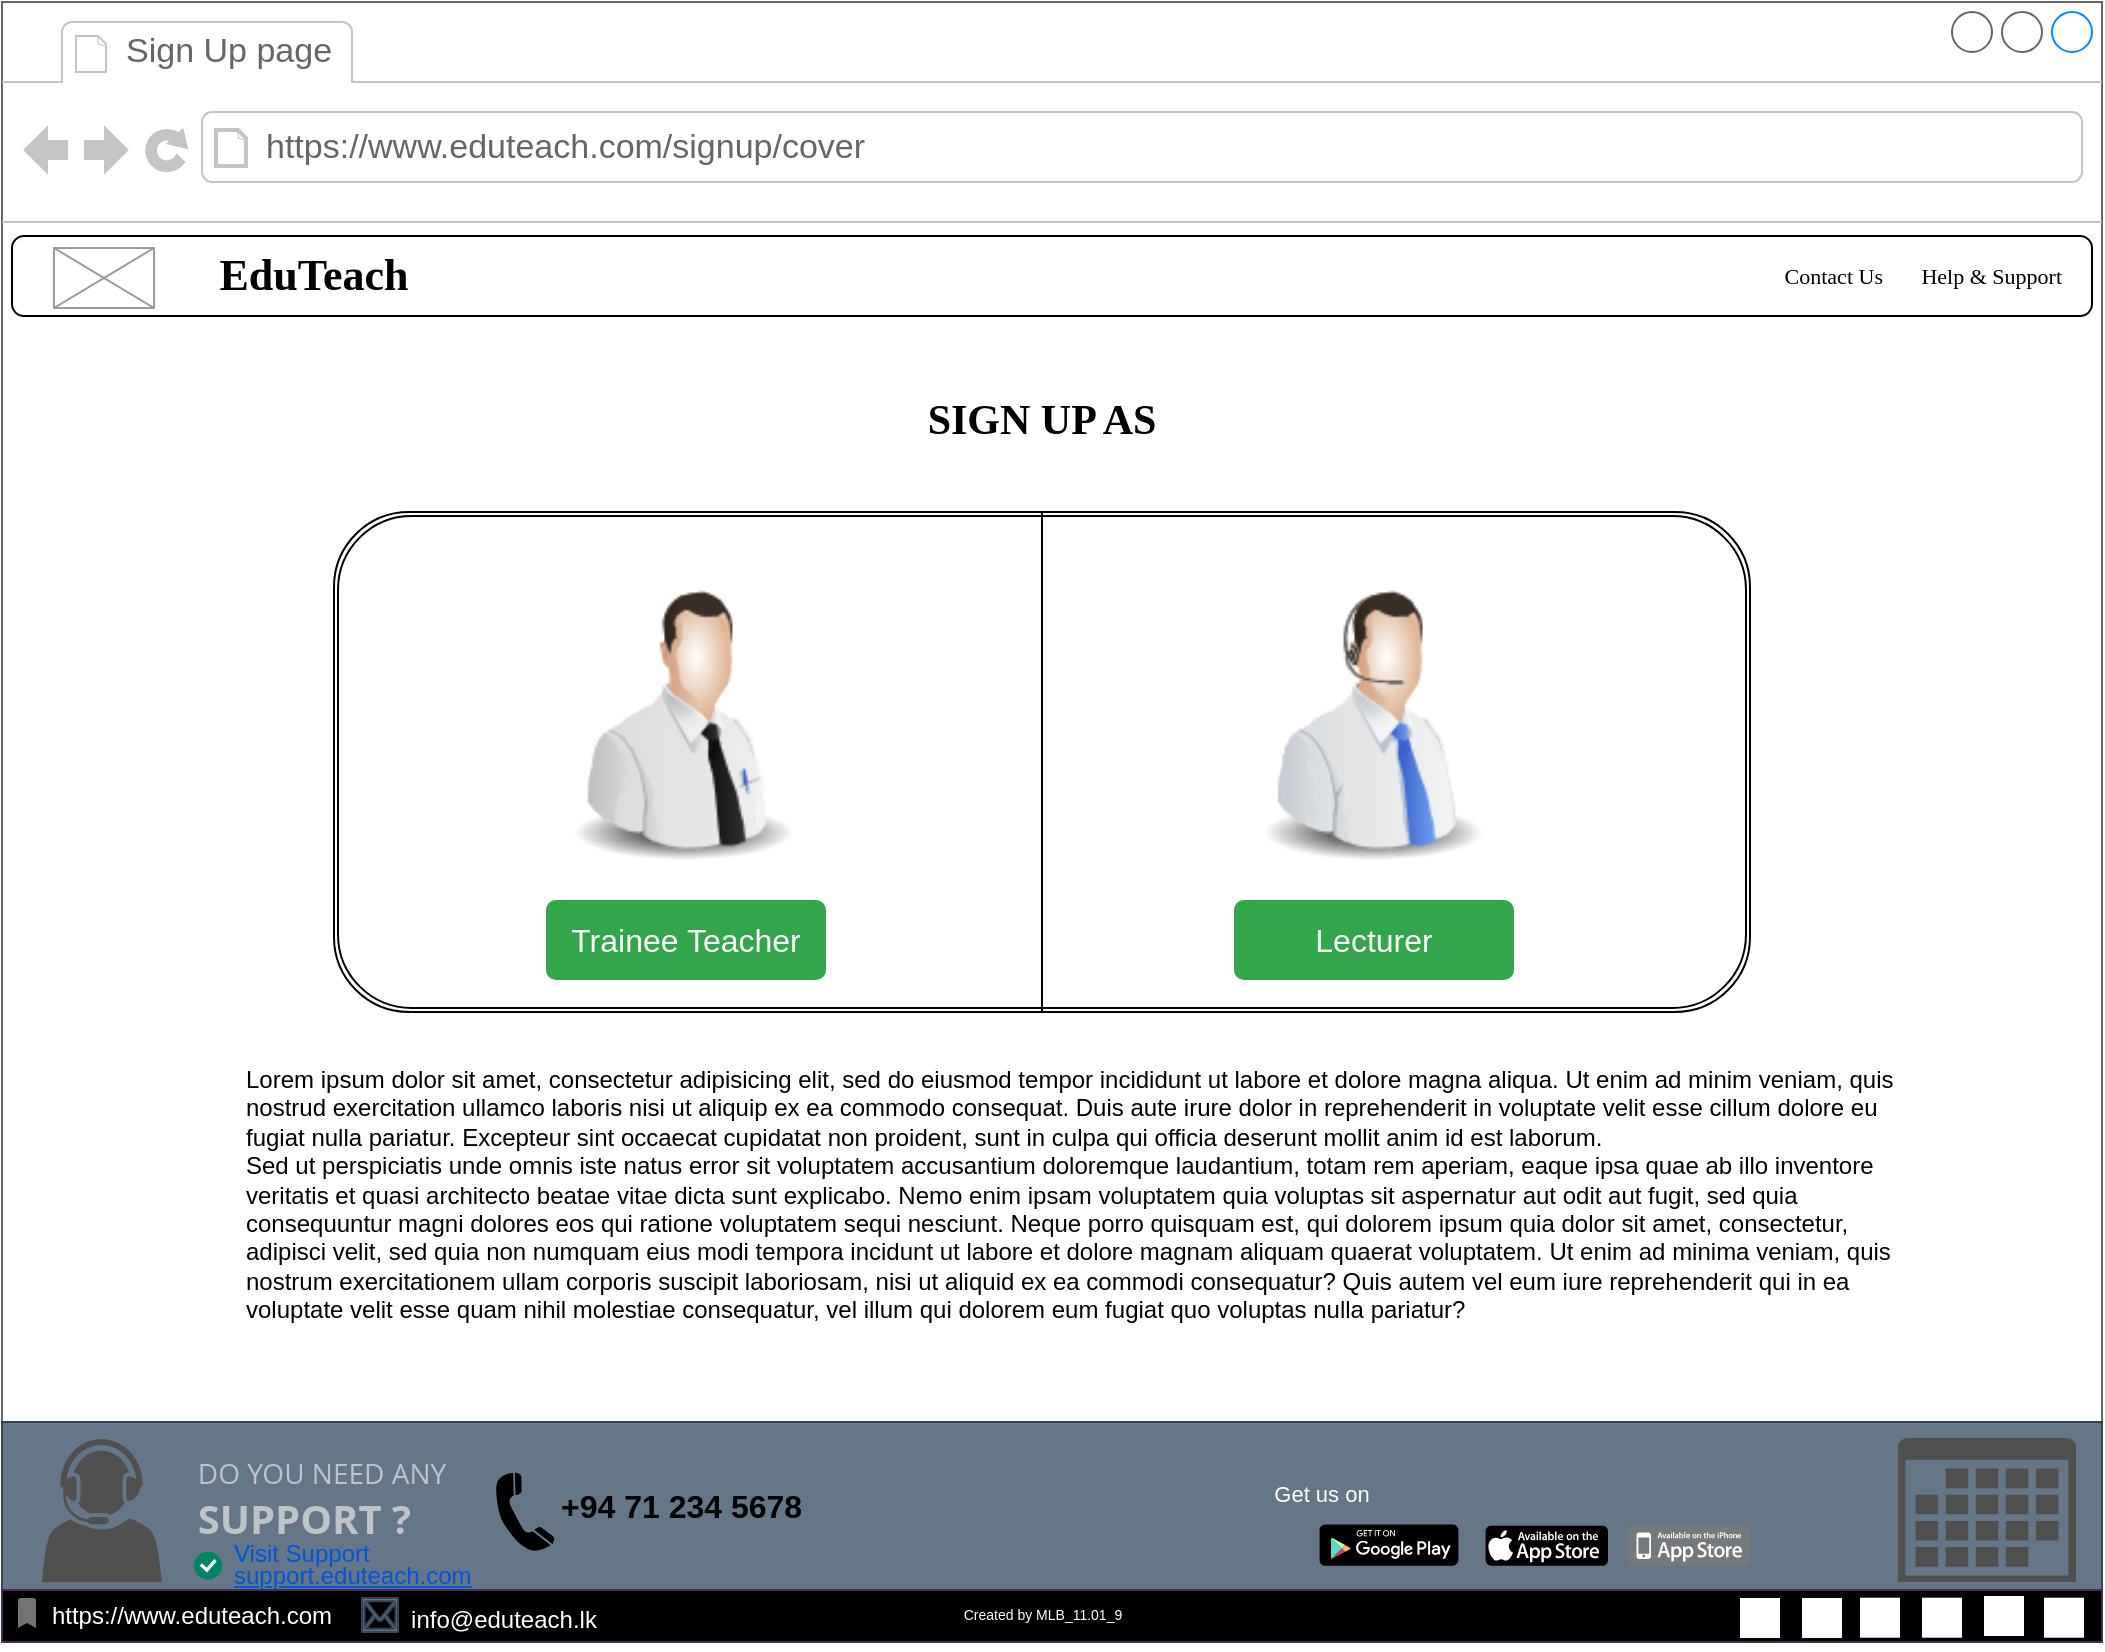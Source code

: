 <mxfile version="21.2.9" type="device">
  <diagram name="Page-1" id="2cc2dc42-3aac-f2a9-1cec-7a8b7cbee084">
    <mxGraphModel dx="1221" dy="711" grid="1" gridSize="10" guides="1" tooltips="1" connect="1" arrows="1" fold="1" page="1" pageScale="1" pageWidth="1100" pageHeight="850" background="none" math="0" shadow="0">
      <root>
        <mxCell id="0" />
        <mxCell id="1" parent="0" />
        <mxCell id="7026571954dc6520-1" value="" style="strokeWidth=1;shadow=0;dashed=0;align=center;html=1;shape=mxgraph.mockup.containers.browserWindow;rSize=0;strokeColor=#666666;mainText=,;recursiveResize=0;rounded=0;labelBackgroundColor=none;fontFamily=Verdana;fontSize=12" parent="1" vertex="1">
          <mxGeometry x="30" y="20" width="1050" height="820" as="geometry" />
        </mxCell>
        <mxCell id="7026571954dc6520-2" value="Sign Up page" style="strokeWidth=1;shadow=0;dashed=0;align=center;html=1;shape=mxgraph.mockup.containers.anchor;fontSize=17;fontColor=#666666;align=left;" parent="7026571954dc6520-1" vertex="1">
          <mxGeometry x="60" y="12" width="110" height="26" as="geometry" />
        </mxCell>
        <mxCell id="7026571954dc6520-3" value="https://www.eduteach.com/signup/cover" style="strokeWidth=1;shadow=0;dashed=0;align=center;html=1;shape=mxgraph.mockup.containers.anchor;rSize=0;fontSize=17;fontColor=#666666;align=left;" parent="7026571954dc6520-1" vertex="1">
          <mxGeometry x="130" y="60" width="250" height="26" as="geometry" />
        </mxCell>
        <mxCell id="E_Gb3g4xjWbWAUdhLdiV-6" value="&lt;font face=&quot;Comic Sans MS&quot; style=&quot;&quot;&gt;&lt;span style=&quot;font-size: 20px;&quot;&gt;&lt;b&gt;Online Teacher&amp;nbsp;trainer&lt;/b&gt;&lt;/span&gt;&lt;/font&gt;" style="text;html=1;strokeColor=none;fillColor=none;align=center;verticalAlign=middle;whiteSpace=wrap;rounded=0;" parent="7026571954dc6520-1" vertex="1">
          <mxGeometry x="280" y="120" width="270" height="30" as="geometry" />
        </mxCell>
        <mxCell id="E_Gb3g4xjWbWAUdhLdiV-9" value="" style="shape=ext;double=1;rounded=1;whiteSpace=wrap;html=1;" parent="7026571954dc6520-1" vertex="1">
          <mxGeometry x="166" y="255" width="708" height="250" as="geometry" />
        </mxCell>
        <mxCell id="E_Gb3g4xjWbWAUdhLdiV-14" value="" style="image;html=1;image=img/lib/clip_art/people/Telesales_Man_128x128.png" parent="7026571954dc6520-1" vertex="1">
          <mxGeometry x="615" y="291" width="140" height="140" as="geometry" />
        </mxCell>
        <mxCell id="E_Gb3g4xjWbWAUdhLdiV-13" value="" style="image;html=1;image=img/lib/clip_art/people/Tech_Man_128x128.png" parent="7026571954dc6520-1" vertex="1">
          <mxGeometry x="270" y="291" width="140" height="140" as="geometry" />
        </mxCell>
        <mxCell id="E_Gb3g4xjWbWAUdhLdiV-10" value="" style="endArrow=none;html=1;rounded=0;entryX=0.5;entryY=1;entryDx=0;entryDy=0;exitX=0.5;exitY=0;exitDx=0;exitDy=0;" parent="7026571954dc6520-1" source="E_Gb3g4xjWbWAUdhLdiV-9" target="E_Gb3g4xjWbWAUdhLdiV-9" edge="1">
          <mxGeometry width="50" height="50" relative="1" as="geometry">
            <mxPoint x="551" y="275" as="sourcePoint" />
            <mxPoint x="574" y="355" as="targetPoint" />
          </mxGeometry>
        </mxCell>
        <mxCell id="E_Gb3g4xjWbWAUdhLdiV-15" value="Trainee Teacher" style="html=1;shadow=0;dashed=0;shape=mxgraph.bootstrap.rrect;rSize=5;strokeColor=none;strokeWidth=1;fillColor=#33A64C;fontColor=#FFFFFF;whiteSpace=wrap;align=center;verticalAlign=middle;spacingLeft=0;fontStyle=0;fontSize=16;spacing=5;" parent="7026571954dc6520-1" vertex="1">
          <mxGeometry x="272" y="449" width="140" height="40" as="geometry" />
        </mxCell>
        <mxCell id="E_Gb3g4xjWbWAUdhLdiV-16" value="Lecturer" style="html=1;shadow=0;dashed=0;shape=mxgraph.bootstrap.rrect;rSize=5;strokeColor=none;strokeWidth=1;fillColor=#33A64C;fontColor=#FFFFFF;whiteSpace=wrap;align=center;verticalAlign=middle;spacingLeft=0;fontStyle=0;fontSize=16;spacing=5;" parent="7026571954dc6520-1" vertex="1">
          <mxGeometry x="616" y="449" width="140" height="40" as="geometry" />
        </mxCell>
        <mxCell id="E_Gb3g4xjWbWAUdhLdiV-17" value="&lt;b&gt;&lt;font face=&quot;Comic Sans MS&quot; style=&quot;font-size: 21px;&quot;&gt;SIGN UP AS&lt;/font&gt;&lt;/b&gt;" style="text;html=1;strokeColor=none;fillColor=none;align=center;verticalAlign=middle;whiteSpace=wrap;rounded=0;" parent="7026571954dc6520-1" vertex="1">
          <mxGeometry x="425" y="194" width="190" height="30" as="geometry" />
        </mxCell>
        <mxCell id="8-8FK9FYDPb4iOUhdsU--2" value="" style="rounded=0;whiteSpace=wrap;html=1;fillColor=#647687;strokeColor=#314354;fontColor=#ffffff;" parent="7026571954dc6520-1" vertex="1">
          <mxGeometry y="710" width="1050" height="110" as="geometry" />
        </mxCell>
        <mxCell id="8-8FK9FYDPb4iOUhdsU--4" value="" style="dashed=0;outlineConnect=0;html=1;align=center;labelPosition=center;verticalLabelPosition=bottom;verticalAlign=top;shape=mxgraph.weblogos.app_store;fillColor=#000000;strokeColor=none" parent="7026571954dc6520-1" vertex="1">
          <mxGeometry x="741.8" y="761.85" width="61.2" height="20" as="geometry" />
        </mxCell>
        <mxCell id="8-8FK9FYDPb4iOUhdsU--5" value="" style="dashed=0;outlineConnect=0;html=1;align=center;labelPosition=center;verticalLabelPosition=bottom;verticalAlign=top;shape=mxgraph.weblogos.app_store_iphone;fillColor=#75797C;strokeColor=none" parent="7026571954dc6520-1" vertex="1">
          <mxGeometry x="812.8" y="761.85" width="61.2" height="20" as="geometry" />
        </mxCell>
        <mxCell id="8-8FK9FYDPb4iOUhdsU--14" value="" style="dashed=0;outlineConnect=0;html=1;align=center;labelPosition=center;verticalLabelPosition=bottom;verticalAlign=top;shape=mxgraph.webicons.google_play;fillColor=#000000" parent="7026571954dc6520-1" vertex="1">
          <mxGeometry x="658.8" y="761.25" width="69.4" height="20.6" as="geometry" />
        </mxCell>
        <mxCell id="8-8FK9FYDPb4iOUhdsU--15" value="&lt;font style=&quot;font-size: 11px;&quot; color=&quot;#ffffff&quot;&gt;Get us on&lt;/font&gt;" style="text;html=1;strokeColor=none;fillColor=none;align=center;verticalAlign=middle;whiteSpace=wrap;rounded=0;" parent="7026571954dc6520-1" vertex="1">
          <mxGeometry x="630" y="731.25" width="60" height="30" as="geometry" />
        </mxCell>
        <mxCell id="8-8FK9FYDPb4iOUhdsU--16" value="&lt;p style=&quot;line-height: 90%;&quot;&gt;&lt;/p&gt;&lt;div style=&quot;text-align: left; line-height: 40%; font-size: 11px;&quot;&gt;&lt;p style=&quot;margin: 0px 0px 10px; color: rgb(189, 195, 199); font-family: &amp;quot;Open Sans&amp;quot;, sans-serif; font-size: 14px; line-height: 40%;&quot; dir=&quot;ltr&quot;&gt;&lt;span style=&quot;background-color: rgb(100, 118, 135);&quot;&gt;DO YOU NEED ANY&lt;/span&gt;&lt;/p&gt;&lt;p style=&quot;margin: 0px 0px 10px; color: rgb(189, 195, 199); font-family: &amp;quot;Open Sans&amp;quot;, sans-serif; font-size: 2rem; line-height: 40%;&quot;&gt;&lt;span style=&quot;font-weight: 700; font-size: 20px; background-color: rgb(100, 118, 135);&quot;&gt;SUPPORT ?&lt;/span&gt;&lt;/p&gt;&lt;/div&gt;&lt;p&gt;&lt;/p&gt;" style="text;html=1;strokeColor=none;fillColor=none;align=center;verticalAlign=middle;whiteSpace=wrap;rounded=0;" parent="7026571954dc6520-1" vertex="1">
          <mxGeometry x="80" y="713.5" width="160" height="71.5" as="geometry" />
        </mxCell>
        <mxCell id="8-8FK9FYDPb4iOUhdsU--19" value="" style="shape=image;html=1;verticalAlign=top;verticalLabelPosition=bottom;labelBackgroundColor=#ffffff;imageAspect=0;aspect=fixed;image=https://cdn1.iconfinder.com/data/icons/logos-brands-1/24/logo_brand_brands_logos_microsoft_store_windows-128.png" parent="7026571954dc6520-1" vertex="1">
          <mxGeometry x="881" y="754.25" width="30" height="30" as="geometry" />
        </mxCell>
        <mxCell id="8-8FK9FYDPb4iOUhdsU--20" value="" style="sketch=0;pointerEvents=1;shadow=0;dashed=0;html=1;strokeColor=none;fillColor=#505050;labelPosition=center;verticalLabelPosition=bottom;verticalAlign=top;outlineConnect=0;align=center;shape=mxgraph.office.concepts.calendar;" parent="7026571954dc6520-1" vertex="1">
          <mxGeometry x="948" y="718" width="89" height="72" as="geometry" />
        </mxCell>
        <mxCell id="8-8FK9FYDPb4iOUhdsU--21" value="&lt;p style=&quot;line-height: 90%;&quot;&gt;Visit Support&lt;br&gt;&lt;u&gt;support.eduteach.com&lt;/u&gt;&lt;/p&gt;" style="fillColor=none;strokeColor=none;html=1;fontColor=#0057D8;align=left;fontSize=12;sketch=0;" parent="7026571954dc6520-1" vertex="1">
          <mxGeometry x="114" y="764.85" width="125" height="33" as="geometry" />
        </mxCell>
        <mxCell id="8-8FK9FYDPb4iOUhdsU--22" value="" style="html=1;shadow=0;dashed=0;shape=mxgraph.atlassian.checkbox;fillColor=#008465;strokeColor=none;html=1;sketch=0;" parent="7026571954dc6520-1" vertex="1">
          <mxGeometry x="96" y="774.85" width="14" height="14" as="geometry" />
        </mxCell>
        <mxCell id="8-8FK9FYDPb4iOUhdsU--25" value="" style="sketch=0;pointerEvents=1;shadow=0;dashed=0;html=1;strokeColor=none;fillColor=#505050;labelPosition=center;verticalLabelPosition=bottom;verticalAlign=top;outlineConnect=0;align=center;shape=mxgraph.office.users.call_center_agent;" parent="7026571954dc6520-1" vertex="1">
          <mxGeometry x="20" y="718.37" width="60" height="71.75" as="geometry" />
        </mxCell>
        <mxCell id="8-8FK9FYDPb4iOUhdsU--26" value="" style="shape=mxgraph.signs.tech.telephone_3;html=1;pointerEvents=1;fillColor=#000000;strokeColor=none;verticalLabelPosition=bottom;verticalAlign=top;align=center;" parent="7026571954dc6520-1" vertex="1">
          <mxGeometry x="247" y="735.25" width="29.31" height="40" as="geometry" />
        </mxCell>
        <mxCell id="8-8FK9FYDPb4iOUhdsU--27" value="&lt;b&gt;&lt;font style=&quot;font-size: 16px;&quot;&gt;+94 71 234 5678&amp;nbsp;&lt;/font&gt;&lt;/b&gt;" style="text;html=1;strokeColor=none;fillColor=none;align=center;verticalAlign=middle;whiteSpace=wrap;rounded=0;" parent="7026571954dc6520-1" vertex="1">
          <mxGeometry x="257" y="737.37" width="170" height="30" as="geometry" />
        </mxCell>
        <mxCell id="8-8FK9FYDPb4iOUhdsU--28" value="" style="rounded=0;whiteSpace=wrap;html=1;fillColor=#000000;fontColor=#ffffff;strokeColor=#432D57;" parent="7026571954dc6520-1" vertex="1">
          <mxGeometry y="794" width="1050" height="26" as="geometry" />
        </mxCell>
        <mxCell id="E_Gb3g4xjWbWAUdhLdiV-20" value="&lt;font color=&quot;#ffffff&quot; style=&quot;font-size: 7px;&quot;&gt;Created by MLB_11.01_9&lt;/font&gt;" style="text;html=1;strokeColor=none;fillColor=none;align=center;verticalAlign=middle;whiteSpace=wrap;rounded=0;" parent="7026571954dc6520-1" vertex="1">
          <mxGeometry x="430" y="790" width="181" height="30" as="geometry" />
        </mxCell>
        <mxCell id="8-8FK9FYDPb4iOUhdsU--7" value="" style="shape=image;html=1;verticalAlign=top;verticalLabelPosition=bottom;labelBackgroundColor=#ffffff;imageAspect=0;aspect=fixed;image=https://cdn2.iconfinder.com/data/icons/social-media-2421/512/Telegram-128.png;imageBackground=default;" parent="7026571954dc6520-1" vertex="1">
          <mxGeometry x="991" y="797" width="20" height="20" as="geometry" />
        </mxCell>
        <mxCell id="8-8FK9FYDPb4iOUhdsU--29" value="" style="shape=image;html=1;verticalAlign=top;verticalLabelPosition=bottom;labelBackgroundColor=#ffffff;imageAspect=0;aspect=fixed;image=https://cdn3.iconfinder.com/data/icons/picons-social/57/46-facebook-128.png;imageBackground=default;" parent="7026571954dc6520-1" vertex="1">
          <mxGeometry x="960" y="797.85" width="20" height="20" as="geometry" />
        </mxCell>
        <mxCell id="8-8FK9FYDPb4iOUhdsU--30" value="" style="shape=image;html=1;verticalAlign=top;verticalLabelPosition=bottom;labelBackgroundColor=#ffffff;imageAspect=0;aspect=fixed;image=https://cdn1.iconfinder.com/data/icons/social-media-circle-7/512/Circled_Twitter_svg-128.png;imageBackground=default;" parent="7026571954dc6520-1" vertex="1">
          <mxGeometry x="929" y="797.85" width="20" height="20" as="geometry" />
        </mxCell>
        <mxCell id="8-8FK9FYDPb4iOUhdsU--33" value="" style="shape=image;html=1;verticalAlign=top;verticalLabelPosition=bottom;labelBackgroundColor=#ffffff;imageAspect=0;aspect=fixed;image=https://cdn4.iconfinder.com/data/icons/ionicons/512/icon-social-github-128.png;imageBackground=default;" parent="7026571954dc6520-1" vertex="1">
          <mxGeometry x="1021" y="797.85" width="20" height="20" as="geometry" />
        </mxCell>
        <mxCell id="8-8FK9FYDPb4iOUhdsU--34" value="" style="shape=image;html=1;verticalAlign=top;verticalLabelPosition=bottom;labelBackgroundColor=#ffffff;imageAspect=0;aspect=fixed;image=https://cdn0.iconfinder.com/data/icons/eon-social-media-contact-info-2/32/in_linkedin_portfolio_social_media-128.png;imageBackground=default;" parent="7026571954dc6520-1" vertex="1">
          <mxGeometry x="900" y="798" width="20" height="20" as="geometry" />
        </mxCell>
        <mxCell id="8-8FK9FYDPb4iOUhdsU--35" value="" style="shape=image;html=1;verticalAlign=top;verticalLabelPosition=bottom;labelBackgroundColor=#ffffff;imageAspect=0;aspect=fixed;image=https://cdn0.iconfinder.com/data/icons/social-media-and-logos-12/32/Google_Google-128.png;imageBackground=default;" parent="7026571954dc6520-1" vertex="1">
          <mxGeometry x="869" y="798" width="20" height="20" as="geometry" />
        </mxCell>
        <mxCell id="8-8FK9FYDPb4iOUhdsU--41" value="&lt;font color=&quot;#ffffff&quot;&gt;https://www.eduteach.com&lt;/font&gt;" style="text;html=1;strokeColor=none;fillColor=none;align=center;verticalAlign=middle;whiteSpace=wrap;rounded=0;" parent="7026571954dc6520-1" vertex="1">
          <mxGeometry x="10" y="792" width="170" height="30" as="geometry" />
        </mxCell>
        <mxCell id="8-8FK9FYDPb4iOUhdsU--42" value="" style="shape=mxgraph.signs.tech.mail;html=1;pointerEvents=1;fillColor=#647687;strokeColor=#314354;verticalLabelPosition=bottom;verticalAlign=top;align=center;fontColor=#ffffff;" parent="7026571954dc6520-1" vertex="1">
          <mxGeometry x="180" y="798" width="18" height="17" as="geometry" />
        </mxCell>
        <mxCell id="8-8FK9FYDPb4iOUhdsU--44" value="&lt;font color=&quot;#ffffff&quot;&gt;info@eduteach.lk&lt;/font&gt;" style="text;html=1;strokeColor=none;fillColor=none;align=center;verticalAlign=middle;whiteSpace=wrap;rounded=0;" parent="7026571954dc6520-1" vertex="1">
          <mxGeometry x="166" y="794" width="170" height="30" as="geometry" />
        </mxCell>
        <mxCell id="E_Gb3g4xjWbWAUdhLdiV-1" value="" style="rounded=1;whiteSpace=wrap;html=1;" parent="1" vertex="1">
          <mxGeometry x="35" y="137" width="1040" height="40" as="geometry" />
        </mxCell>
        <mxCell id="E_Gb3g4xjWbWAUdhLdiV-7" value="&lt;font size=&quot;1&quot; face=&quot;Comic Sans MS&quot; style=&quot;&quot;&gt;&lt;span style=&quot;font-size: 11px;&quot;&gt;Contact Us&amp;nbsp; &amp;nbsp; &amp;nbsp; &amp;nbsp;Help &amp;amp; Support&lt;/span&gt;&lt;/font&gt;" style="text;html=1;strokeColor=none;fillColor=none;align=right;verticalAlign=middle;whiteSpace=wrap;rounded=0;" parent="1" vertex="1">
          <mxGeometry x="792" y="142" width="270" height="30" as="geometry" />
        </mxCell>
        <mxCell id="E_Gb3g4xjWbWAUdhLdiV-18" value="Lorem ipsum dolor sit amet, consectetur adipisicing elit, sed do eiusmod tempor incididunt ut labore et dolore magna aliqua. Ut enim ad minim veniam, quis nostrud exercitation ullamco laboris nisi ut aliquip ex ea commodo consequat. Duis aute irure dolor in reprehenderit in voluptate velit esse cillum dolore eu fugiat nulla pariatur. Excepteur sint occaecat cupidatat non proident, sunt in culpa qui officia deserunt mollit anim id est laborum.&#xa;Sed ut perspiciatis unde omnis iste natus error sit voluptatem accusantium doloremque laudantium, totam rem aperiam, eaque ipsa quae ab illo inventore veritatis et quasi architecto beatae vitae dicta sunt explicabo. Nemo enim ipsam voluptatem quia voluptas sit aspernatur aut odit aut fugit, sed quia consequuntur magni dolores eos qui ratione voluptatem sequi nesciunt. Neque porro quisquam est, qui dolorem ipsum quia dolor sit amet, consectetur, adipisci velit, sed quia non numquam eius modi tempora incidunt ut labore et dolore magnam aliquam quaerat voluptatem. Ut enim ad minima veniam, quis nostrum exercitationem ullam corporis suscipit laboriosam, nisi ut aliquid ex ea commodi consequatur? Quis autem vel eum iure reprehenderit qui in ea voluptate velit esse quam nihil molestiae consequatur, vel illum qui dolorem eum fugiat quo voluptas nulla pariatur?" style="text;spacingTop=-5;whiteSpace=wrap;html=1;align=left;fontSize=12;fontFamily=Helvetica;fillColor=none;strokeColor=none;" parent="1" vertex="1">
          <mxGeometry x="150" y="550" width="830" height="150" as="geometry" />
        </mxCell>
        <mxCell id="8-8FK9FYDPb4iOUhdsU--40" value="" style="html=1;dashed=0;aspect=fixed;verticalLabelPosition=bottom;verticalAlign=top;align=center;shape=mxgraph.gmdl.bookmark;strokeColor=none;fillColor=#737373;shadow=0;sketch=0;" parent="1" vertex="1">
          <mxGeometry x="38" y="818" width="9" height="15" as="geometry" />
        </mxCell>
        <mxCell id="OX4iNTYwFWigsda2uN99-1" value="&lt;font size=&quot;1&quot; face=&quot;Comic Sans MS&quot; style=&quot;&quot;&gt;&lt;b style=&quot;font-size: 22px;&quot;&gt;EduTeach&lt;/b&gt;&lt;/font&gt;" style="text;html=1;strokeColor=none;fillColor=none;align=center;verticalAlign=middle;whiteSpace=wrap;rounded=0;" vertex="1" parent="1">
          <mxGeometry x="106" y="142" width="160" height="30" as="geometry" />
        </mxCell>
        <mxCell id="OX4iNTYwFWigsda2uN99-2" value="" style="verticalLabelPosition=bottom;shadow=0;dashed=0;align=center;html=1;verticalAlign=top;strokeWidth=1;shape=mxgraph.mockup.graphics.simpleIcon;strokeColor=#999999;" vertex="1" parent="1">
          <mxGeometry x="56" y="143" width="50" height="30" as="geometry" />
        </mxCell>
      </root>
    </mxGraphModel>
  </diagram>
</mxfile>
